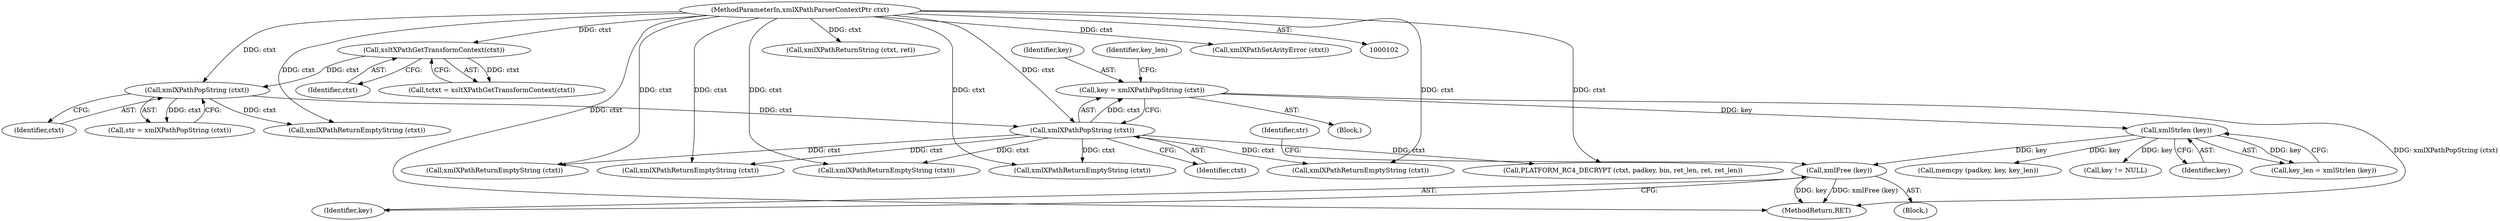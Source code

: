 digraph "0_Chrome_96dbafe288dbe2f0cc45fa3c39daf6d0c37acbab_0@pointer" {
"1000191" [label="(Call,xmlFree (key))"];
"1000182" [label="(Call,xmlStrlen (key))"];
"1000176" [label="(Call,key = xmlXPathPopString (ctxt))"];
"1000178" [label="(Call,xmlXPathPopString (ctxt))"];
"1000160" [label="(Call,xmlXPathPopString (ctxt))"];
"1000156" [label="(Call,xsltXPathGetTransformContext(ctxt))"];
"1000103" [label="(MethodParameterIn,xmlXPathParserContextPtr ctxt)"];
"1000161" [label="(Identifier,ctxt)"];
"1000177" [label="(Identifier,key)"];
"1000194" [label="(Identifier,str)"];
"1000192" [label="(Identifier,key)"];
"1000156" [label="(Call,xsltXPathGetTransformContext(ctxt))"];
"1000280" [label="(Call,xmlXPathReturnEmptyString (ctxt))"];
"1000313" [label="(Call,xmlXPathReturnEmptyString (ctxt))"];
"1000252" [label="(Call,memcpy (padkey, key, key_len))"];
"1000333" [label="(Call,key != NULL)"];
"1000182" [label="(Call,xmlStrlen (key))"];
"1000191" [label="(Call,xmlFree (key))"];
"1000105" [label="(Block,)"];
"1000219" [label="(Call,xmlXPathReturnEmptyString (ctxt))"];
"1000171" [label="(Call,xmlXPathReturnEmptyString (ctxt))"];
"1000157" [label="(Identifier,ctxt)"];
"1000183" [label="(Identifier,key)"];
"1000178" [label="(Call,xmlXPathPopString (ctxt))"];
"1000328" [label="(Call,xmlXPathReturnString (ctxt, ret))"];
"1000189" [label="(Call,xmlXPathReturnEmptyString (ctxt))"];
"1000176" [label="(Call,key = xmlXPathPopString (ctxt))"];
"1000249" [label="(Call,xmlXPathReturnEmptyString (ctxt))"];
"1000103" [label="(MethodParameterIn,xmlXPathParserContextPtr ctxt)"];
"1000356" [label="(MethodReturn,RET)"];
"1000158" [label="(Call,str = xmlXPathPopString (ctxt))"];
"1000180" [label="(Call,key_len = xmlStrlen (key))"];
"1000154" [label="(Call,tctxt = xsltXPathGetTransformContext(ctxt))"];
"1000188" [label="(Block,)"];
"1000160" [label="(Call,xmlXPathPopString (ctxt))"];
"1000179" [label="(Identifier,ctxt)"];
"1000181" [label="(Identifier,key_len)"];
"1000316" [label="(Call,PLATFORM_RC4_DECRYPT (ctxt, padkey, bin, ret_len, ret, ret_len))"];
"1000151" [label="(Call,xmlXPathSetArityError (ctxt))"];
"1000191" -> "1000188"  [label="AST: "];
"1000191" -> "1000192"  [label="CFG: "];
"1000192" -> "1000191"  [label="AST: "];
"1000194" -> "1000191"  [label="CFG: "];
"1000191" -> "1000356"  [label="DDG: xmlFree (key)"];
"1000191" -> "1000356"  [label="DDG: key"];
"1000182" -> "1000191"  [label="DDG: key"];
"1000182" -> "1000180"  [label="AST: "];
"1000182" -> "1000183"  [label="CFG: "];
"1000183" -> "1000182"  [label="AST: "];
"1000180" -> "1000182"  [label="CFG: "];
"1000182" -> "1000180"  [label="DDG: key"];
"1000176" -> "1000182"  [label="DDG: key"];
"1000182" -> "1000252"  [label="DDG: key"];
"1000182" -> "1000333"  [label="DDG: key"];
"1000176" -> "1000105"  [label="AST: "];
"1000176" -> "1000178"  [label="CFG: "];
"1000177" -> "1000176"  [label="AST: "];
"1000178" -> "1000176"  [label="AST: "];
"1000181" -> "1000176"  [label="CFG: "];
"1000176" -> "1000356"  [label="DDG: xmlXPathPopString (ctxt)"];
"1000178" -> "1000176"  [label="DDG: ctxt"];
"1000178" -> "1000179"  [label="CFG: "];
"1000179" -> "1000178"  [label="AST: "];
"1000160" -> "1000178"  [label="DDG: ctxt"];
"1000103" -> "1000178"  [label="DDG: ctxt"];
"1000178" -> "1000189"  [label="DDG: ctxt"];
"1000178" -> "1000219"  [label="DDG: ctxt"];
"1000178" -> "1000249"  [label="DDG: ctxt"];
"1000178" -> "1000280"  [label="DDG: ctxt"];
"1000178" -> "1000313"  [label="DDG: ctxt"];
"1000178" -> "1000316"  [label="DDG: ctxt"];
"1000160" -> "1000158"  [label="AST: "];
"1000160" -> "1000161"  [label="CFG: "];
"1000161" -> "1000160"  [label="AST: "];
"1000158" -> "1000160"  [label="CFG: "];
"1000160" -> "1000158"  [label="DDG: ctxt"];
"1000156" -> "1000160"  [label="DDG: ctxt"];
"1000103" -> "1000160"  [label="DDG: ctxt"];
"1000160" -> "1000171"  [label="DDG: ctxt"];
"1000156" -> "1000154"  [label="AST: "];
"1000156" -> "1000157"  [label="CFG: "];
"1000157" -> "1000156"  [label="AST: "];
"1000154" -> "1000156"  [label="CFG: "];
"1000156" -> "1000154"  [label="DDG: ctxt"];
"1000103" -> "1000156"  [label="DDG: ctxt"];
"1000103" -> "1000102"  [label="AST: "];
"1000103" -> "1000356"  [label="DDG: ctxt"];
"1000103" -> "1000151"  [label="DDG: ctxt"];
"1000103" -> "1000171"  [label="DDG: ctxt"];
"1000103" -> "1000189"  [label="DDG: ctxt"];
"1000103" -> "1000219"  [label="DDG: ctxt"];
"1000103" -> "1000249"  [label="DDG: ctxt"];
"1000103" -> "1000280"  [label="DDG: ctxt"];
"1000103" -> "1000313"  [label="DDG: ctxt"];
"1000103" -> "1000316"  [label="DDG: ctxt"];
"1000103" -> "1000328"  [label="DDG: ctxt"];
}
